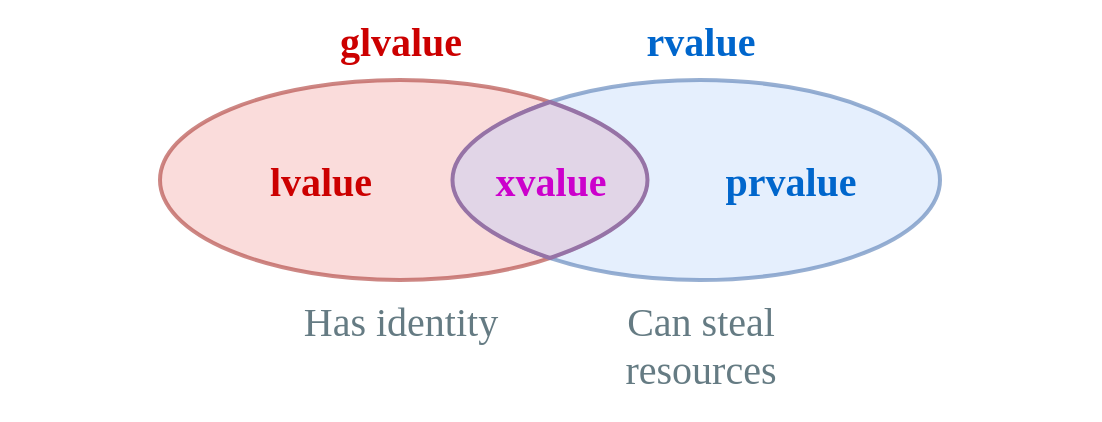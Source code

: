 <mxfile version="13.2.5" type="device"><diagram id="WmF5zP-Z4Qk_hs3SNeJB" name="Page-1"><mxGraphModel dx="550" dy="616" grid="1" gridSize="10" guides="1" tooltips="1" connect="1" arrows="1" fold="1" page="1" pageScale="1" pageWidth="550" pageHeight="250" math="0" shadow="0" extFonts="Ubuntu^https://fonts.googleapis.com/css?family=Ubuntu|Inconsolata^https://fonts.googleapis.com/css?family=Inconsolata"><root><mxCell id="0"/><mxCell id="1" style="" parent="0"/><mxCell id="5WdVjvJeDO5P5eiwdM8E-2" value="" style="rounded=0;whiteSpace=wrap;html=1;fillColor=#ffffff;strokeColor=none;opacity=0;" parent="1" vertex="1"><mxGeometry y="-240" width="550" height="210" as="geometry"/></mxCell><mxCell id="9Rdc6BCDKt-EF5f_7boT-5" style="edgeStyle=orthogonalEdgeStyle;rounded=0;orthogonalLoop=1;jettySize=auto;html=1;exitX=0.5;exitY=1;exitDx=0;exitDy=0;" parent="1" edge="1"><mxGeometry relative="1" as="geometry"><mxPoint x="360" y="-70" as="sourcePoint"/><mxPoint x="360" y="-70" as="targetPoint"/></mxGeometry></mxCell><mxCell id="iLlG7T4K3g5L8h2Ky2jW-1" value="" style="ellipse;whiteSpace=wrap;html=1;fillColor=#f8cecc;strokeColor=#b85450;strokeWidth=2;opacity=70;" parent="1" vertex="1"><mxGeometry x="80" y="-200" width="240" height="100" as="geometry"/></mxCell><mxCell id="iLlG7T4K3g5L8h2Ky2jW-2" value="" style="ellipse;whiteSpace=wrap;html=1;fillColor=#dae8fc;strokeColor=#6c8ebf;strokeWidth=2;opacity=70;" parent="1" vertex="1"><mxGeometry x="230" y="-200" width="240" height="100" as="geometry"/></mxCell><mxCell id="iLlG7T4K3g5L8h2Ky2jW-3" value="&lt;font style=&quot;font-size: 20px&quot; face=&quot;Ubuntu&quot; color=&quot;#657b83&quot;&gt;Has identity&lt;/font&gt;" style="text;html=1;align=center;verticalAlign=middle;resizable=0;points=[];autosize=1;" parent="1" vertex="1"><mxGeometry x="140" y="-90" width="120" height="20" as="geometry"/></mxCell><mxCell id="ni4Ob9gXGiMwjJJd6J2w-3" value="" style="whiteSpace=wrap;html=1;shape=mxgraph.basic.pointed_oval;fillColor=#e1d5e7;strokeColor=#9673a6;strokeWidth=2;" parent="1" vertex="1"><mxGeometry x="210" y="-189" width="130" height="78" as="geometry"/></mxCell><mxCell id="aBwc-v1BB-bxA1FZh_He-146" value="Has identity?" parent="0"/><mxCell id="aBwc-v1BB-bxA1FZh_He-147" value="Is movable?" parent="0"/><mxCell id="aBwc-v1BB-bxA1FZh_He-177" value="&lt;font color=&quot;#657b83&quot; face=&quot;Ubuntu&quot;&gt;&lt;span style=&quot;font-size: 20px&quot;&gt;Can steal&lt;br&gt;resources&lt;/span&gt;&lt;/font&gt;" style="text;html=1;align=center;verticalAlign=middle;resizable=0;points=[];autosize=1;" parent="aBwc-v1BB-bxA1FZh_He-147" vertex="1"><mxGeometry x="300" y="-88" width="100" height="40" as="geometry"/></mxCell><mxCell id="aBwc-v1BB-bxA1FZh_He-148" value="Unnecessary class" parent="0"/><mxCell id="aBwc-v1BB-bxA1FZh_He-153" value="glvalue" parent="0"/><mxCell id="aBwc-v1BB-bxA1FZh_He-179" value="&lt;font face=&quot;Inconsolata&quot; style=&quot;font-size: 20px&quot; color=&quot;#cc0000&quot;&gt;&lt;b&gt;glvalue&lt;/b&gt;&lt;/font&gt;" style="text;html=1;align=center;verticalAlign=middle;resizable=0;points=[];autosize=1;" parent="aBwc-v1BB-bxA1FZh_He-153" vertex="1"><mxGeometry x="155" y="-230" width="90" height="20" as="geometry"/></mxCell><mxCell id="aBwc-v1BB-bxA1FZh_He-150" value="rvalue" parent="0"/><mxCell id="aBwc-v1BB-bxA1FZh_He-187" value="&lt;font face=&quot;Inconsolata&quot; style=&quot;font-size: 20px&quot; color=&quot;#0066cc&quot;&gt;&lt;b&gt;rvalue&lt;/b&gt;&lt;/font&gt;" style="text;html=1;align=center;verticalAlign=middle;resizable=0;points=[];autosize=1;" parent="aBwc-v1BB-bxA1FZh_He-150" vertex="1"><mxGeometry x="310" y="-230" width="80" height="20" as="geometry"/></mxCell><mxCell id="aBwc-v1BB-bxA1FZh_He-152" value="xvalue" parent="0"/><mxCell id="aBwc-v1BB-bxA1FZh_He-192" value="&lt;font face=&quot;Inconsolata&quot; style=&quot;font-size: 20px&quot; color=&quot;#cc00cc&quot;&gt;&lt;b&gt;xvalue&lt;/b&gt;&lt;/font&gt;" style="text;html=1;align=center;verticalAlign=middle;resizable=0;points=[];autosize=1;fontFamily=Inconsolata;FType=g;" parent="aBwc-v1BB-bxA1FZh_He-152" vertex="1"><mxGeometry x="235" y="-160" width="80" height="20" as="geometry"/></mxCell><mxCell id="aBwc-v1BB-bxA1FZh_He-151" value="prvalue" parent="0"/><mxCell id="aBwc-v1BB-bxA1FZh_He-190" value="&lt;font face=&quot;Inconsolata&quot; style=&quot;font-size: 20px&quot; color=&quot;#0066cc&quot;&gt;&lt;b&gt;prvalue&lt;/b&gt;&lt;/font&gt;" style="text;html=1;align=center;verticalAlign=middle;resizable=0;points=[];autosize=1;" parent="aBwc-v1BB-bxA1FZh_He-151" vertex="1"><mxGeometry x="350" y="-160" width="90" height="20" as="geometry"/></mxCell><mxCell id="aBwc-v1BB-bxA1FZh_He-149" value="lvalue" parent="0"/><mxCell id="aBwc-v1BB-bxA1FZh_He-185" value="&lt;font face=&quot;Inconsolata&quot; style=&quot;font-size: 20px&quot; color=&quot;#cc0000&quot;&gt;&lt;b&gt;lvalue&lt;/b&gt;&lt;/font&gt;" style="text;html=1;align=center;verticalAlign=middle;resizable=0;points=[];autosize=1;" parent="aBwc-v1BB-bxA1FZh_He-149" vertex="1"><mxGeometry x="120" y="-160" width="80" height="20" as="geometry"/></mxCell></root></mxGraphModel></diagram></mxfile>